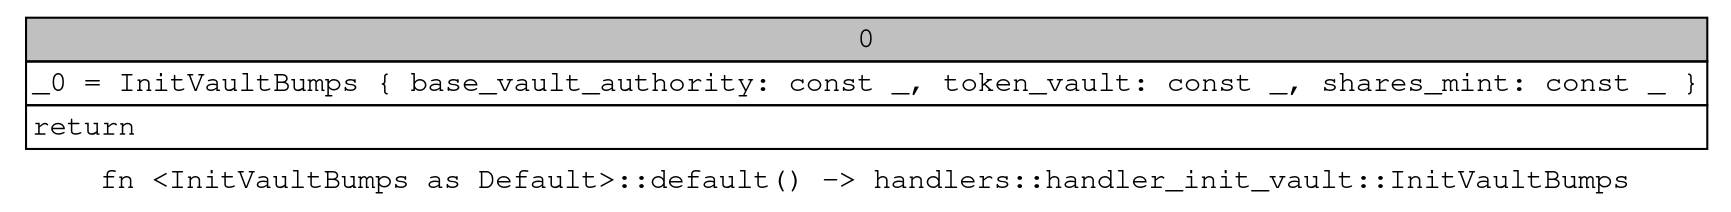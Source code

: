 digraph Mir_0_903 {
    graph [fontname="Courier, monospace"];
    node [fontname="Courier, monospace"];
    edge [fontname="Courier, monospace"];
    label=<fn &lt;InitVaultBumps as Default&gt;::default() -&gt; handlers::handler_init_vault::InitVaultBumps<br align="left"/>>;
    bb0__0_903 [shape="none", label=<<table border="0" cellborder="1" cellspacing="0"><tr><td bgcolor="gray" align="center" colspan="1">0</td></tr><tr><td align="left" balign="left">_0 = InitVaultBumps { base_vault_authority: const _, token_vault: const _, shares_mint: const _ }<br/></td></tr><tr><td align="left">return</td></tr></table>>];
}
